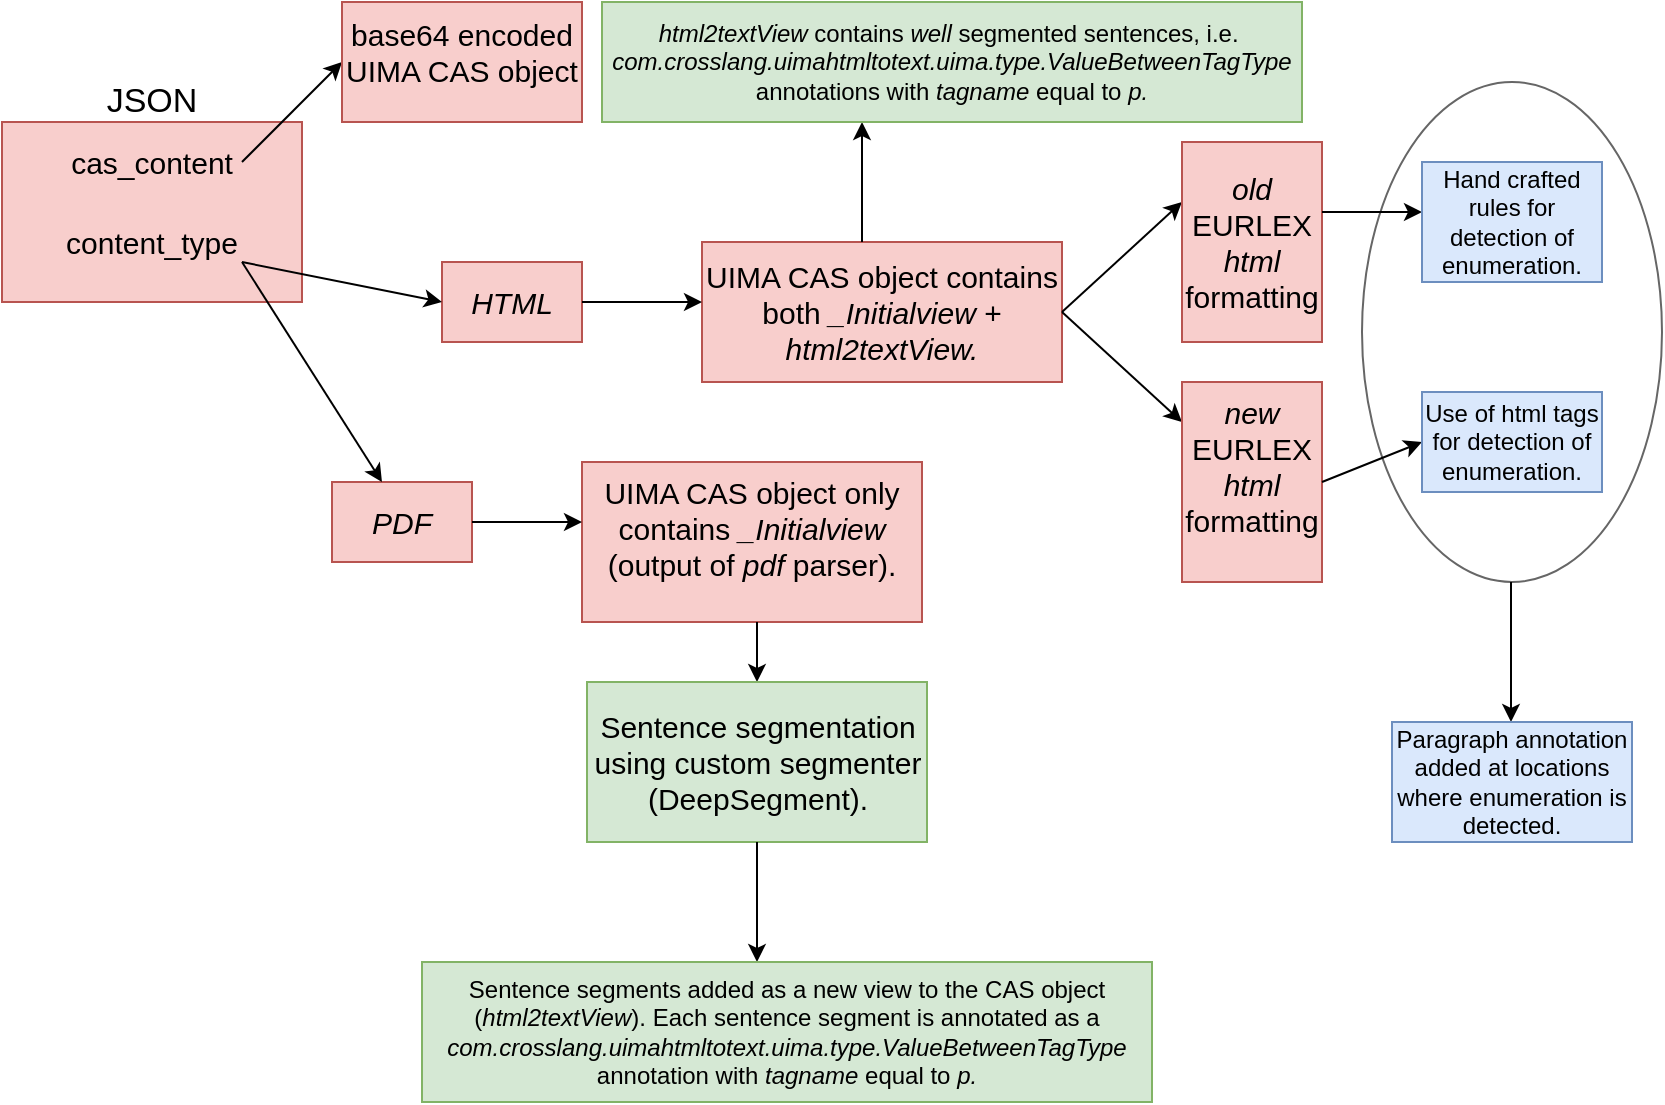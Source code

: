 <mxfile version="14.0.1" type="device"><diagram id="ppORTs2wBGaakIzFsl6z" name="Page-1"><mxGraphModel dx="1131" dy="673" grid="1" gridSize="10" guides="1" tooltips="1" connect="1" arrows="1" fold="1" page="1" pageScale="1" pageWidth="850" pageHeight="1100" math="0" shadow="0"><root><mxCell id="0"/><mxCell id="1" parent="0"/><mxCell id="ToR2w0ODShmFlSQh4VR7-43" value="" style="ellipse;whiteSpace=wrap;html=1;labelBackgroundColor=none;align=center;strokeColor=#666666;fontColor=#333333;fillColor=none;" vertex="1" parent="1"><mxGeometry x="700" y="150" width="150" height="250" as="geometry"/></mxCell><mxCell id="ToR2w0ODShmFlSQh4VR7-55" value="" style="rounded=0;whiteSpace=wrap;html=1;labelBackgroundColor=none;fillColor=#f8cecc;align=center;strokeColor=#b85450;" vertex="1" parent="1"><mxGeometry x="370" y="230" width="180" height="70" as="geometry"/></mxCell><mxCell id="ToR2w0ODShmFlSQh4VR7-25" value="" style="rounded=0;whiteSpace=wrap;html=1;fillColor=#f8cecc;strokeColor=#b85450;" vertex="1" parent="1"><mxGeometry x="185" y="350" width="70" height="40" as="geometry"/></mxCell><mxCell id="ToR2w0ODShmFlSQh4VR7-24" value="" style="rounded=0;whiteSpace=wrap;html=1;strokeColor=#b85450;fillColor=#f8cecc;" vertex="1" parent="1"><mxGeometry x="240" y="240" width="70" height="40" as="geometry"/></mxCell><mxCell id="ToR2w0ODShmFlSQh4VR7-6" value="" style="rounded=0;whiteSpace=wrap;html=1;fillColor=#f8cecc;strokeColor=#b85450;" vertex="1" parent="1"><mxGeometry x="20" y="170" width="150" height="90" as="geometry"/></mxCell><mxCell id="ToR2w0ODShmFlSQh4VR7-7" value="&lt;font style=&quot;font-size: 15px&quot;&gt;cas_content&lt;/font&gt;" style="text;html=1;strokeColor=none;fillColor=none;align=center;verticalAlign=middle;whiteSpace=wrap;rounded=0;" vertex="1" parent="1"><mxGeometry x="75" y="180" width="40" height="20" as="geometry"/></mxCell><mxCell id="ToR2w0ODShmFlSQh4VR7-9" value="&lt;font style=&quot;font-size: 15px&quot;&gt;content_type&lt;/font&gt;" style="text;html=1;strokeColor=none;fillColor=none;align=center;verticalAlign=middle;whiteSpace=wrap;rounded=0;" vertex="1" parent="1"><mxGeometry x="75" y="220" width="40" height="20" as="geometry"/></mxCell><mxCell id="ToR2w0ODShmFlSQh4VR7-10" value="" style="endArrow=classic;html=1;" edge="1" parent="1"><mxGeometry width="50" height="50" relative="1" as="geometry"><mxPoint x="140" y="190" as="sourcePoint"/><mxPoint x="190" y="140" as="targetPoint"/></mxGeometry></mxCell><mxCell id="ToR2w0ODShmFlSQh4VR7-11" value="" style="endArrow=classic;html=1;entryX=0.357;entryY=0;entryDx=0;entryDy=0;entryPerimeter=0;" edge="1" parent="1" target="ToR2w0ODShmFlSQh4VR7-25"><mxGeometry width="50" height="50" relative="1" as="geometry"><mxPoint x="140" y="240" as="sourcePoint"/><mxPoint x="190" y="340" as="targetPoint"/></mxGeometry></mxCell><mxCell id="ToR2w0ODShmFlSQh4VR7-12" value="" style="rounded=0;whiteSpace=wrap;html=1;fillColor=#f8cecc;strokeColor=#b85450;" vertex="1" parent="1"><mxGeometry x="190" y="110" width="120" height="60" as="geometry"/></mxCell><mxCell id="ToR2w0ODShmFlSQh4VR7-13" value="&lt;font style=&quot;font-size: 17px&quot;&gt;JSON&lt;/font&gt;" style="text;html=1;strokeColor=none;fillColor=none;align=center;verticalAlign=middle;whiteSpace=wrap;rounded=0;" vertex="1" parent="1"><mxGeometry x="75" y="150" width="40" height="20" as="geometry"/></mxCell><mxCell id="ToR2w0ODShmFlSQh4VR7-16" value="&lt;font style=&quot;font-size: 15px&quot;&gt;base64 encoded UIMA CAS object &lt;/font&gt;" style="text;html=1;strokeColor=none;fillColor=none;align=center;verticalAlign=middle;whiteSpace=wrap;rounded=0;" vertex="1" parent="1"><mxGeometry x="190" y="110" width="120" height="50" as="geometry"/></mxCell><mxCell id="ToR2w0ODShmFlSQh4VR7-20" value="&lt;i&gt;&lt;font style=&quot;font-size: 15px&quot;&gt;PDF&lt;/font&gt;&lt;/i&gt;" style="text;html=1;strokeColor=none;fillColor=none;align=center;verticalAlign=middle;whiteSpace=wrap;rounded=0;" vertex="1" parent="1"><mxGeometry x="200" y="360" width="40" height="20" as="geometry"/></mxCell><mxCell id="ToR2w0ODShmFlSQh4VR7-21" value="&lt;i&gt;&lt;font style=&quot;font-size: 15px&quot;&gt;HTML&lt;/font&gt;&lt;/i&gt;" style="text;html=1;strokeColor=none;fillColor=none;align=center;verticalAlign=middle;whiteSpace=wrap;rounded=0;labelBackgroundColor=none;labelBorderColor=none;" vertex="1" parent="1"><mxGeometry x="255" y="250" width="40" height="20" as="geometry"/></mxCell><mxCell id="ToR2w0ODShmFlSQh4VR7-22" value="" style="endArrow=classic;html=1;" edge="1" parent="1"><mxGeometry width="50" height="50" relative="1" as="geometry"><mxPoint x="140" y="240" as="sourcePoint"/><mxPoint x="240" y="260" as="targetPoint"/></mxGeometry></mxCell><mxCell id="ToR2w0ODShmFlSQh4VR7-26" value="" style="endArrow=classic;html=1;" edge="1" parent="1"><mxGeometry width="50" height="50" relative="1" as="geometry"><mxPoint x="310" y="260" as="sourcePoint"/><mxPoint x="370" y="260" as="targetPoint"/></mxGeometry></mxCell><mxCell id="ToR2w0ODShmFlSQh4VR7-27" value="&lt;div&gt;&lt;font style=&quot;font-size: 15px&quot;&gt;&lt;font style=&quot;font-size: 15px&quot;&gt;UIMA CAS object contains both &lt;i&gt;_Initialview &lt;/i&gt;+ &lt;i&gt;html2textView.&lt;/i&gt;&lt;/font&gt;&lt;/font&gt;&lt;/div&gt;" style="text;html=1;strokeColor=none;fillColor=none;align=center;verticalAlign=middle;whiteSpace=wrap;rounded=0;" vertex="1" parent="1"><mxGeometry x="370" y="240" width="180" height="50" as="geometry"/></mxCell><mxCell id="ToR2w0ODShmFlSQh4VR7-28" value="&lt;div align=&quot;center&quot;&gt;&lt;font style=&quot;font-size: 15px&quot;&gt;&lt;font style=&quot;font-size: 15px&quot;&gt;UIMA CAS object only contains &lt;i&gt;_Initialview &lt;/i&gt;(output of &lt;i&gt;pdf&lt;/i&gt; parser). &lt;/font&gt;&lt;/font&gt;&lt;/div&gt;" style="text;whiteSpace=wrap;html=1;align=center;fillColor=#f8cecc;strokeColor=#b85450;" vertex="1" parent="1"><mxGeometry x="310" y="340" width="170" height="80" as="geometry"/></mxCell><mxCell id="ToR2w0ODShmFlSQh4VR7-29" value="" style="endArrow=classic;html=1;exitX=1;exitY=0.5;exitDx=0;exitDy=0;" edge="1" parent="1" source="ToR2w0ODShmFlSQh4VR7-25"><mxGeometry width="50" height="50" relative="1" as="geometry"><mxPoint x="255" y="380" as="sourcePoint"/><mxPoint x="310" y="370" as="targetPoint"/></mxGeometry></mxCell><mxCell id="ToR2w0ODShmFlSQh4VR7-30" value="" style="endArrow=classic;html=1;exitX=1;exitY=0.5;exitDx=0;exitDy=0;" edge="1" parent="1" source="ToR2w0ODShmFlSQh4VR7-27"><mxGeometry width="50" height="50" relative="1" as="geometry"><mxPoint x="560" y="260" as="sourcePoint"/><mxPoint x="610" y="210" as="targetPoint"/></mxGeometry></mxCell><mxCell id="ToR2w0ODShmFlSQh4VR7-32" value="" style="endArrow=classic;html=1;exitX=1;exitY=0.5;exitDx=0;exitDy=0;" edge="1" parent="1" source="ToR2w0ODShmFlSQh4VR7-27"><mxGeometry width="50" height="50" relative="1" as="geometry"><mxPoint x="560" y="280" as="sourcePoint"/><mxPoint x="610" y="320" as="targetPoint"/></mxGeometry></mxCell><mxCell id="ToR2w0ODShmFlSQh4VR7-33" value="&lt;div align=&quot;center&quot;&gt;&lt;font style=&quot;font-size: 15px&quot;&gt;&lt;i&gt;old&lt;/i&gt; EURLEX &lt;i&gt;html&lt;/i&gt; formatting&lt;br&gt;&lt;/font&gt;&lt;/div&gt;" style="text;html=1;strokeColor=#b85450;fillColor=#f8cecc;align=center;verticalAlign=middle;whiteSpace=wrap;rounded=0;labelBackgroundColor=none;" vertex="1" parent="1"><mxGeometry x="610" y="180" width="70" height="100" as="geometry"/></mxCell><mxCell id="ToR2w0ODShmFlSQh4VR7-34" value="&lt;div align=&quot;center&quot;&gt;&lt;font style=&quot;font-size: 15px&quot;&gt;&lt;i&gt;new&lt;/i&gt; EURLEX &lt;i&gt;html&lt;/i&gt; formatting&lt;/font&gt;&lt;br&gt;&lt;/div&gt;" style="text;whiteSpace=wrap;html=1;align=center;fillColor=#f8cecc;strokeColor=#b85450;" vertex="1" parent="1"><mxGeometry x="610" y="300" width="70" height="100" as="geometry"/></mxCell><mxCell id="ToR2w0ODShmFlSQh4VR7-35" style="edgeStyle=orthogonalEdgeStyle;rounded=0;orthogonalLoop=1;jettySize=auto;html=1;exitX=0.5;exitY=1;exitDx=0;exitDy=0;" edge="1" parent="1" source="ToR2w0ODShmFlSQh4VR7-34" target="ToR2w0ODShmFlSQh4VR7-34"><mxGeometry relative="1" as="geometry"/></mxCell><mxCell id="ToR2w0ODShmFlSQh4VR7-38" value="" style="endArrow=classic;html=1;" edge="1" parent="1"><mxGeometry width="50" height="50" relative="1" as="geometry"><mxPoint x="680" y="215" as="sourcePoint"/><mxPoint x="730" y="215" as="targetPoint"/></mxGeometry></mxCell><mxCell id="ToR2w0ODShmFlSQh4VR7-39" value="" style="endArrow=classic;html=1;exitX=1;exitY=0.5;exitDx=0;exitDy=0;" edge="1" parent="1" source="ToR2w0ODShmFlSQh4VR7-34"><mxGeometry width="50" height="50" relative="1" as="geometry"><mxPoint x="680" y="330" as="sourcePoint"/><mxPoint x="730" y="330" as="targetPoint"/></mxGeometry></mxCell><mxCell id="ToR2w0ODShmFlSQh4VR7-40" value="Hand crafted rules for detection of enumeration." style="rounded=0;whiteSpace=wrap;html=1;labelBackgroundColor=none;fillColor=#dae8fc;align=center;strokeColor=#6c8ebf;" vertex="1" parent="1"><mxGeometry x="730" y="190" width="90" height="60" as="geometry"/></mxCell><mxCell id="ToR2w0ODShmFlSQh4VR7-42" value="Use of html tags for detection of enumeration." style="rounded=0;whiteSpace=wrap;html=1;labelBackgroundColor=none;fillColor=#dae8fc;align=center;strokeColor=#6c8ebf;" vertex="1" parent="1"><mxGeometry x="730" y="305" width="90" height="50" as="geometry"/></mxCell><mxCell id="ToR2w0ODShmFlSQh4VR7-44" value="" style="endArrow=classic;html=1;" edge="1" parent="1"><mxGeometry width="50" height="50" relative="1" as="geometry"><mxPoint x="774.5" y="400" as="sourcePoint"/><mxPoint x="774.5" y="470" as="targetPoint"/></mxGeometry></mxCell><mxCell id="ToR2w0ODShmFlSQh4VR7-45" value="Paragraph annotation added at locations where enumeration is detected." style="rounded=0;whiteSpace=wrap;html=1;labelBackgroundColor=none;fillColor=#dae8fc;align=center;strokeColor=#6c8ebf;" vertex="1" parent="1"><mxGeometry x="715" y="470" width="120" height="60" as="geometry"/></mxCell><mxCell id="ToR2w0ODShmFlSQh4VR7-47" value="" style="endArrow=classic;html=1;entryX=0.5;entryY=0;entryDx=0;entryDy=0;" edge="1" parent="1" target="ToR2w0ODShmFlSQh4VR7-48"><mxGeometry width="50" height="50" relative="1" as="geometry"><mxPoint x="397.5" y="420" as="sourcePoint"/><mxPoint x="397.5" y="440" as="targetPoint"/></mxGeometry></mxCell><mxCell id="ToR2w0ODShmFlSQh4VR7-48" value="&lt;font style=&quot;font-size: 15px&quot;&gt;Sentence segmentation using custom segmenter (DeepSegment). &lt;/font&gt;" style="text;html=1;strokeColor=#82b366;fillColor=#d5e8d4;align=center;verticalAlign=middle;whiteSpace=wrap;rounded=0;labelBackgroundColor=none;" vertex="1" parent="1"><mxGeometry x="312.5" y="450" width="170" height="80" as="geometry"/></mxCell><mxCell id="ToR2w0ODShmFlSQh4VR7-49" value="" style="endArrow=classic;html=1;" edge="1" parent="1"><mxGeometry width="50" height="50" relative="1" as="geometry"><mxPoint x="450" y="230" as="sourcePoint"/><mxPoint x="450" y="170" as="targetPoint"/></mxGeometry></mxCell><mxCell id="ToR2w0ODShmFlSQh4VR7-50" value="&lt;i&gt;html2textView&lt;/i&gt; contains &lt;i&gt;well&lt;/i&gt; segmented sentences, i.e.&amp;nbsp; &lt;em&gt;com.crosslang.uimahtmltotext.uima.type.ValueBetweenTagType&lt;/em&gt; annotations with &lt;em&gt;tagname&lt;/em&gt; equal to &lt;em&gt;p.&lt;/em&gt; " style="text;html=1;strokeColor=#82b366;fillColor=#d5e8d4;align=center;verticalAlign=middle;whiteSpace=wrap;rounded=0;labelBackgroundColor=none;" vertex="1" parent="1"><mxGeometry x="320" y="110" width="350" height="60" as="geometry"/></mxCell><mxCell id="ToR2w0ODShmFlSQh4VR7-53" value="" style="endArrow=classic;html=1;" edge="1" parent="1"><mxGeometry width="50" height="50" relative="1" as="geometry"><mxPoint x="397.5" y="530" as="sourcePoint"/><mxPoint x="397.5" y="590" as="targetPoint"/></mxGeometry></mxCell><mxCell id="ToR2w0ODShmFlSQh4VR7-54" value="Sentence segments added as a new view to the CAS object (&lt;i&gt;html2textView&lt;/i&gt;). Each sentence segment is annotated as a &lt;em&gt;com.crosslang.uimahtmltotext.uima.type.ValueBetweenTagType&lt;/em&gt; annotation with &lt;em&gt;tagname&lt;/em&gt; equal to &lt;em&gt;p.&lt;/em&gt; " style="text;html=1;strokeColor=#82b366;fillColor=#d5e8d4;align=center;verticalAlign=middle;whiteSpace=wrap;rounded=0;labelBackgroundColor=none;" vertex="1" parent="1"><mxGeometry x="230" y="590" width="365" height="70" as="geometry"/></mxCell></root></mxGraphModel></diagram></mxfile>